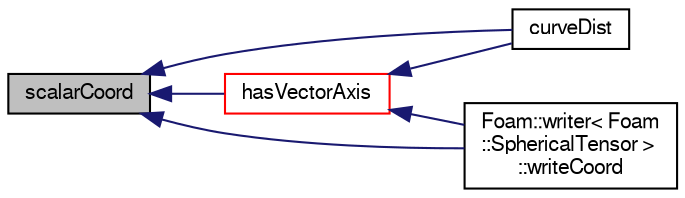 digraph "scalarCoord"
{
  bgcolor="transparent";
  edge [fontname="FreeSans",fontsize="10",labelfontname="FreeSans",labelfontsize="10"];
  node [fontname="FreeSans",fontsize="10",shape=record];
  rankdir="LR";
  Node191 [label="scalarCoord",height=0.2,width=0.4,color="black", fillcolor="grey75", style="filled", fontcolor="black"];
  Node191 -> Node192 [dir="back",color="midnightblue",fontsize="10",style="solid",fontname="FreeSans"];
  Node192 [label="curveDist",height=0.2,width=0.4,color="black",URL="$a21846.html#ad509879467b346fff142751c948e243f",tooltip="Cumulative distance. "];
  Node191 -> Node193 [dir="back",color="midnightblue",fontsize="10",style="solid",fontname="FreeSans"];
  Node193 [label="hasVectorAxis",height=0.2,width=0.4,color="red",URL="$a21846.html#a2f0fc64ec6269a2507d97fee350acbb9",tooltip="Is axis specification a vector. "];
  Node193 -> Node192 [dir="back",color="midnightblue",fontsize="10",style="solid",fontname="FreeSans"];
  Node193 -> Node194 [dir="back",color="midnightblue",fontsize="10",style="solid",fontname="FreeSans"];
  Node194 [label="Foam::writer\< Foam\l::SphericalTensor \>\l::writeCoord",height=0.2,width=0.4,color="black",URL="$a21878.html#abd9a0cfafd67aa71d798173ce0ce02f6"];
  Node191 -> Node194 [dir="back",color="midnightblue",fontsize="10",style="solid",fontname="FreeSans"];
}
